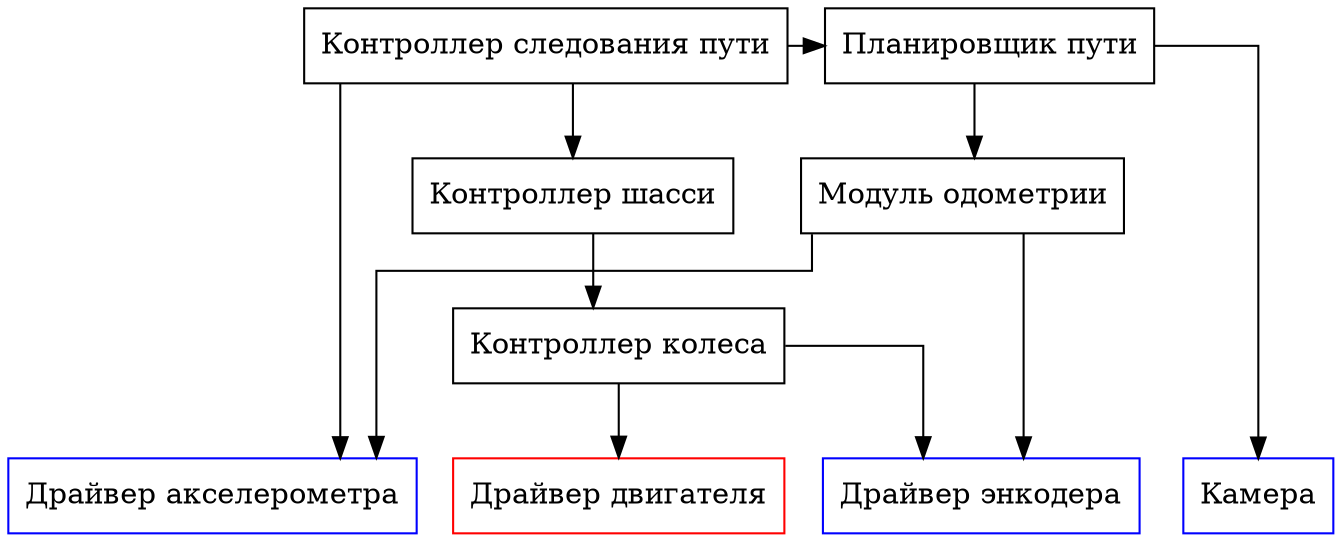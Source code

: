 digraph software {
    graph [ splines = ortho ]
    node [ shape = box ]

    {
        node [color = blue]
        rank = same

        encoder_driver [label = "Драйвер энкодера"]
        accelerometer_driver [label = "Драйвер акселерометра"]
        camera [label = "Камера"]
    }

    motor_driver [label = "Драйвер двигателя" color = red]

    wheel [label = "Контроллер колеса"]

    {
        rank = same

        chassis [label = "Контроллер шасси"]
        odometry [label = "Модуль одометрии"]
    }

    {
        rank = same

        path_planner [label = "Планировщик пути"]
        path_follower [label = "Контроллер следования пути"]
    }

    wheel -> {encoder_driver, motor_driver}

    chassis -> wheel

    odometry -> {accelerometer_driver, encoder_driver}

    path_follower -> {accelerometer_driver, path_planner, chassis}

    path_planner -> camera:nw
    path_planner -> odometry
}
